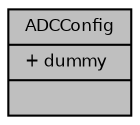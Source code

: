 digraph "ADCConfig"
{
  bgcolor="transparent";
  edge [fontname="Helvetica",fontsize="8",labelfontname="Helvetica",labelfontsize="8"];
  node [fontname="Helvetica",fontsize="8",shape=record];
  Node1 [label="{ADCConfig\n|+ dummy\l|}",height=0.2,width=0.4,color="black", fillcolor="grey75", style="filled", fontcolor="black"];
}
